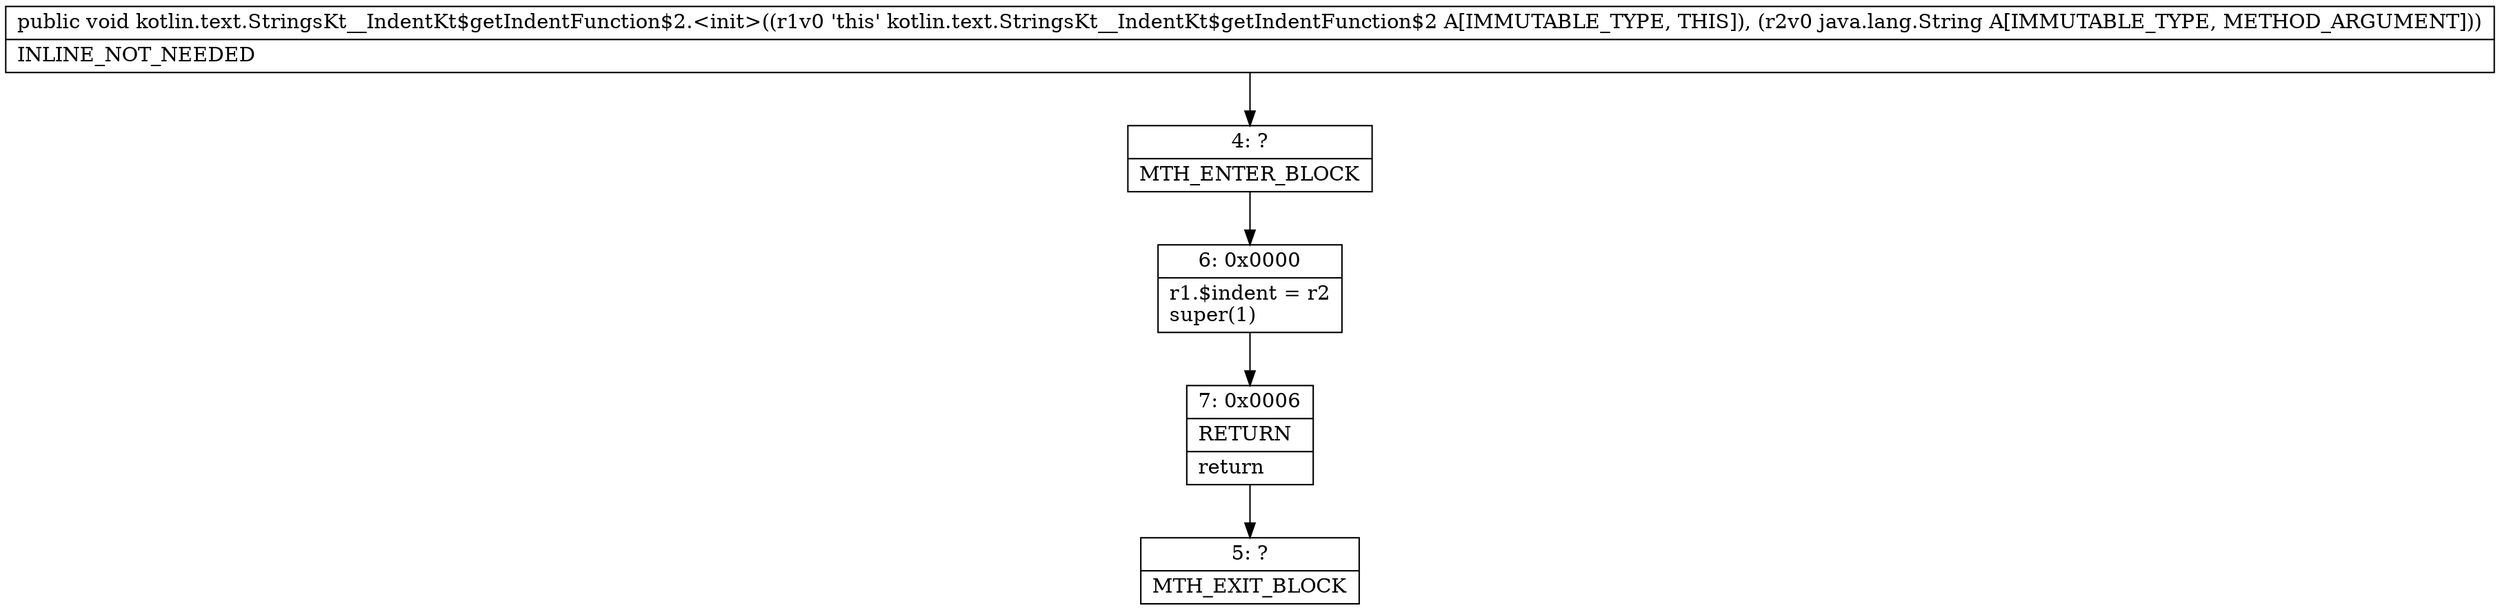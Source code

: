 digraph "CFG forkotlin.text.StringsKt__IndentKt$getIndentFunction$2.\<init\>(Ljava\/lang\/String;)V" {
Node_4 [shape=record,label="{4\:\ ?|MTH_ENTER_BLOCK\l}"];
Node_6 [shape=record,label="{6\:\ 0x0000|r1.$indent = r2\lsuper(1)\l}"];
Node_7 [shape=record,label="{7\:\ 0x0006|RETURN\l|return\l}"];
Node_5 [shape=record,label="{5\:\ ?|MTH_EXIT_BLOCK\l}"];
MethodNode[shape=record,label="{public void kotlin.text.StringsKt__IndentKt$getIndentFunction$2.\<init\>((r1v0 'this' kotlin.text.StringsKt__IndentKt$getIndentFunction$2 A[IMMUTABLE_TYPE, THIS]), (r2v0 java.lang.String A[IMMUTABLE_TYPE, METHOD_ARGUMENT]))  | INLINE_NOT_NEEDED\l}"];
MethodNode -> Node_4;Node_4 -> Node_6;
Node_6 -> Node_7;
Node_7 -> Node_5;
}

